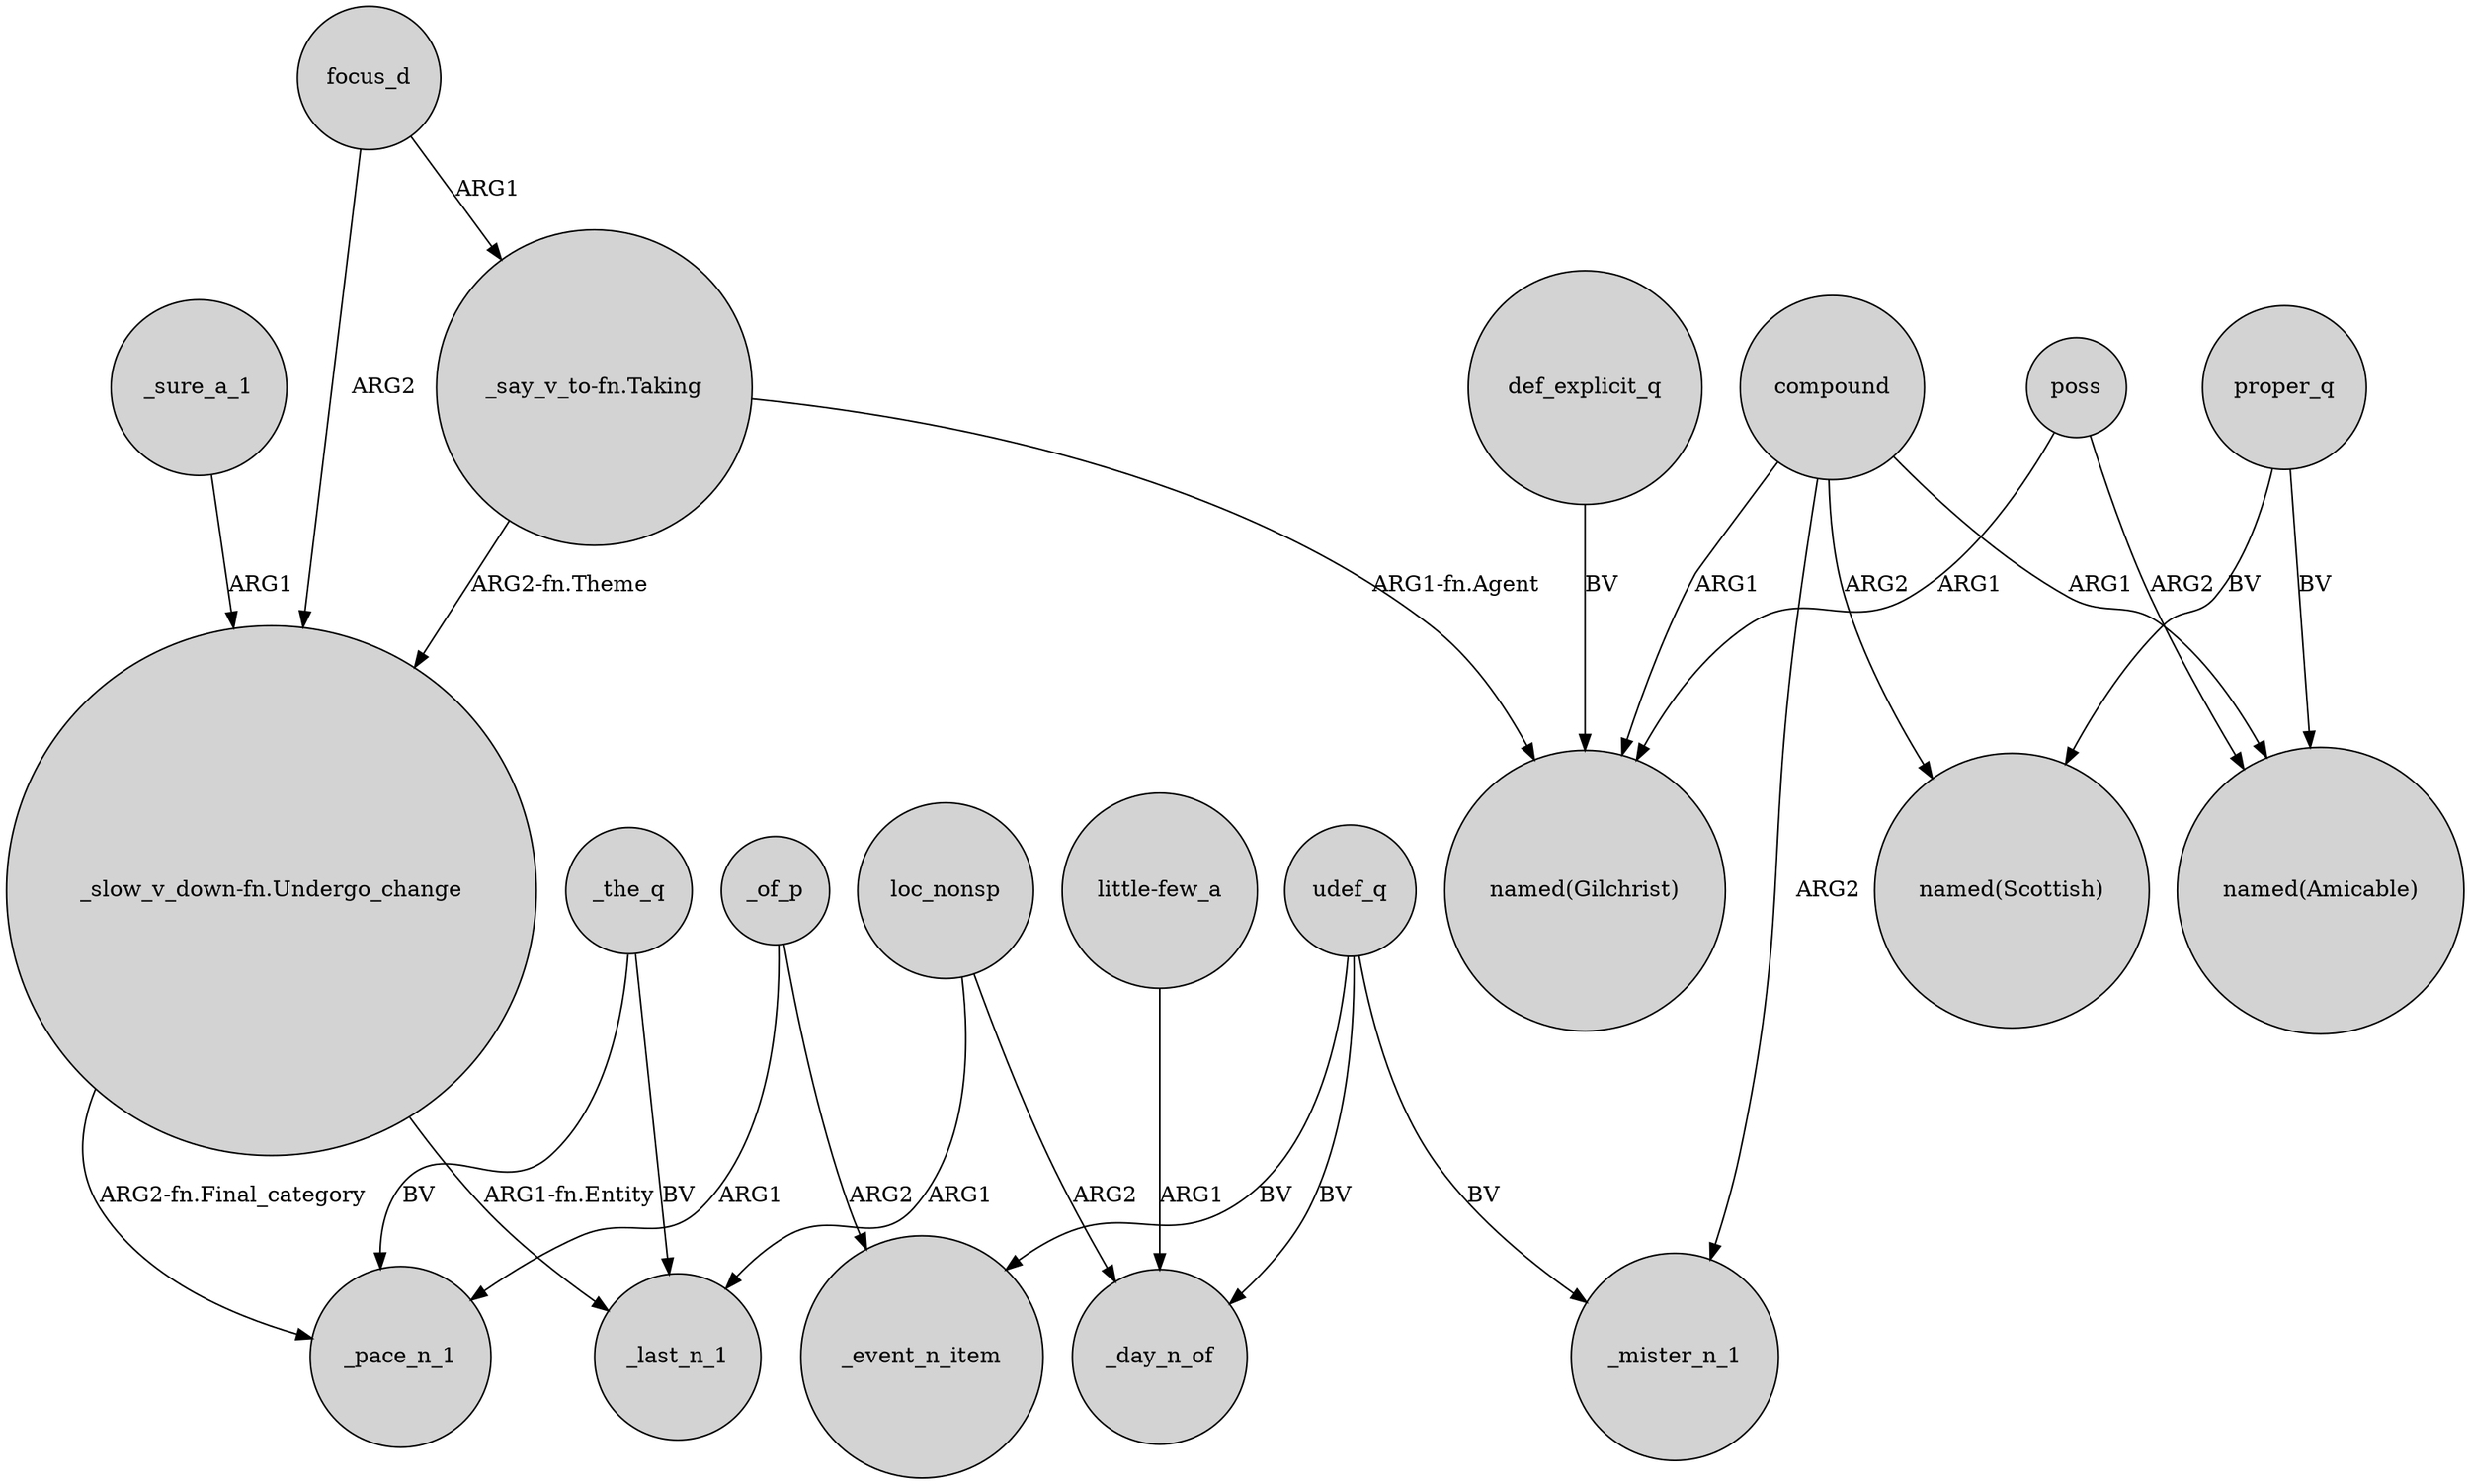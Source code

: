 digraph {
	node [shape=circle style=filled]
	compound -> _mister_n_1 [label=ARG2]
	udef_q -> _event_n_item [label=BV]
	focus_d -> "_say_v_to-fn.Taking" [label=ARG1]
	proper_q -> "named(Scottish)" [label=BV]
	"_slow_v_down-fn.Undergo_change" -> _pace_n_1 [label="ARG2-fn.Final_category"]
	compound -> "named(Amicable)" [label=ARG1]
	_the_q -> _pace_n_1 [label=BV]
	_of_p -> _pace_n_1 [label=ARG1]
	udef_q -> _mister_n_1 [label=BV]
	udef_q -> _day_n_of [label=BV]
	"little-few_a" -> _day_n_of [label=ARG1]
	poss -> "named(Gilchrist)" [label=ARG1]
	compound -> "named(Scottish)" [label=ARG2]
	"_slow_v_down-fn.Undergo_change" -> _last_n_1 [label="ARG1-fn.Entity"]
	proper_q -> "named(Amicable)" [label=BV]
	"_say_v_to-fn.Taking" -> "_slow_v_down-fn.Undergo_change" [label="ARG2-fn.Theme"]
	"_say_v_to-fn.Taking" -> "named(Gilchrist)" [label="ARG1-fn.Agent"]
	_the_q -> _last_n_1 [label=BV]
	def_explicit_q -> "named(Gilchrist)" [label=BV]
	poss -> "named(Amicable)" [label=ARG2]
	focus_d -> "_slow_v_down-fn.Undergo_change" [label=ARG2]
	_sure_a_1 -> "_slow_v_down-fn.Undergo_change" [label=ARG1]
	_of_p -> _event_n_item [label=ARG2]
	loc_nonsp -> _day_n_of [label=ARG2]
	compound -> "named(Gilchrist)" [label=ARG1]
	loc_nonsp -> _last_n_1 [label=ARG1]
}
